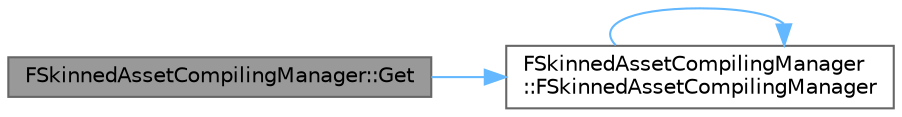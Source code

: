 digraph "FSkinnedAssetCompilingManager::Get"
{
 // INTERACTIVE_SVG=YES
 // LATEX_PDF_SIZE
  bgcolor="transparent";
  edge [fontname=Helvetica,fontsize=10,labelfontname=Helvetica,labelfontsize=10];
  node [fontname=Helvetica,fontsize=10,shape=box,height=0.2,width=0.4];
  rankdir="LR";
  Node1 [id="Node000001",label="FSkinnedAssetCompilingManager::Get",height=0.2,width=0.4,color="gray40", fillcolor="grey60", style="filled", fontcolor="black",tooltip=" "];
  Node1 -> Node2 [id="edge1_Node000001_Node000002",color="steelblue1",style="solid",tooltip=" "];
  Node2 [id="Node000002",label="FSkinnedAssetCompilingManager\l::FSkinnedAssetCompilingManager",height=0.2,width=0.4,color="grey40", fillcolor="white", style="filled",URL="$db/d71/classFSkinnedAssetCompilingManager.html#adcc3aba6aeb98b369c252b623c4b4e38",tooltip=" "];
  Node2 -> Node2 [id="edge2_Node000002_Node000002",color="steelblue1",style="solid",tooltip=" "];
}
